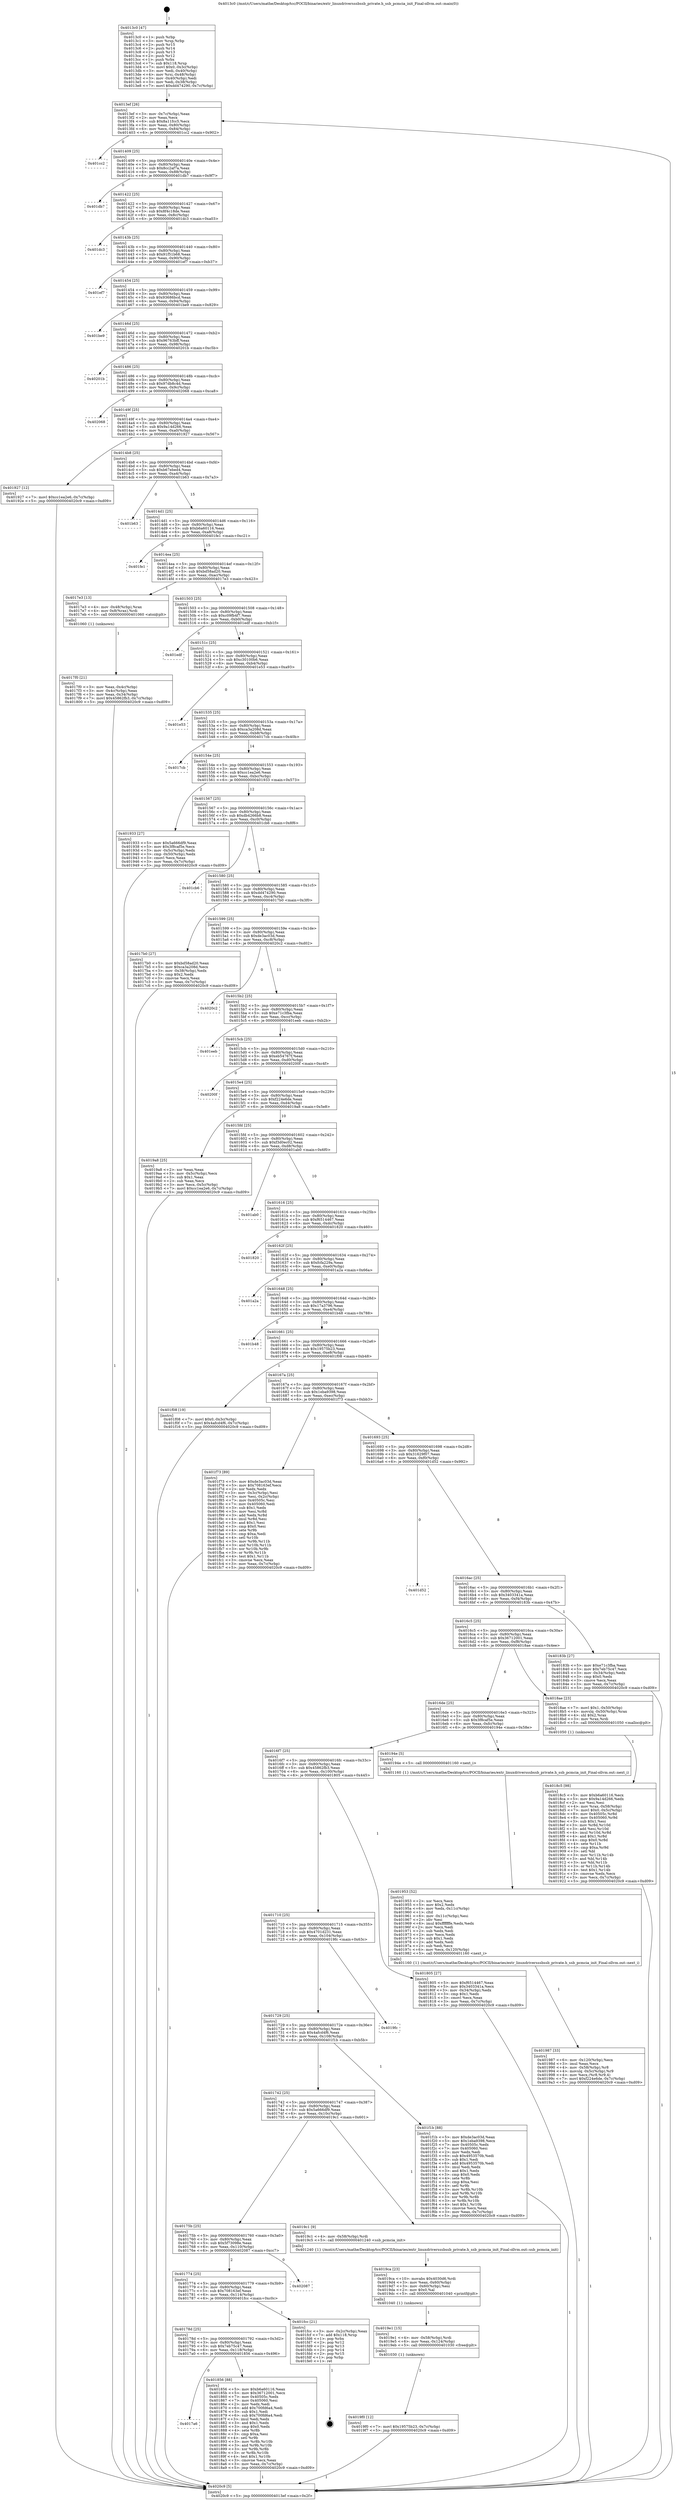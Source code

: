 digraph "0x4013c0" {
  label = "0x4013c0 (/mnt/c/Users/mathe/Desktop/tcc/POCII/binaries/extr_linuxdriversssbssb_private.h_ssb_pcmcia_init_Final-ollvm.out::main(0))"
  labelloc = "t"
  node[shape=record]

  Entry [label="",width=0.3,height=0.3,shape=circle,fillcolor=black,style=filled]
  "0x4013ef" [label="{
     0x4013ef [26]\l
     | [instrs]\l
     &nbsp;&nbsp;0x4013ef \<+3\>: mov -0x7c(%rbp),%eax\l
     &nbsp;&nbsp;0x4013f2 \<+2\>: mov %eax,%ecx\l
     &nbsp;&nbsp;0x4013f4 \<+6\>: sub $0x8a11fcc5,%ecx\l
     &nbsp;&nbsp;0x4013fa \<+3\>: mov %eax,-0x80(%rbp)\l
     &nbsp;&nbsp;0x4013fd \<+6\>: mov %ecx,-0x84(%rbp)\l
     &nbsp;&nbsp;0x401403 \<+6\>: je 0000000000401cc2 \<main+0x902\>\l
  }"]
  "0x401cc2" [label="{
     0x401cc2\l
  }", style=dashed]
  "0x401409" [label="{
     0x401409 [25]\l
     | [instrs]\l
     &nbsp;&nbsp;0x401409 \<+5\>: jmp 000000000040140e \<main+0x4e\>\l
     &nbsp;&nbsp;0x40140e \<+3\>: mov -0x80(%rbp),%eax\l
     &nbsp;&nbsp;0x401411 \<+5\>: sub $0x8cc2af7a,%eax\l
     &nbsp;&nbsp;0x401416 \<+6\>: mov %eax,-0x88(%rbp)\l
     &nbsp;&nbsp;0x40141c \<+6\>: je 0000000000401db7 \<main+0x9f7\>\l
  }"]
  Exit [label="",width=0.3,height=0.3,shape=circle,fillcolor=black,style=filled,peripheries=2]
  "0x401db7" [label="{
     0x401db7\l
  }", style=dashed]
  "0x401422" [label="{
     0x401422 [25]\l
     | [instrs]\l
     &nbsp;&nbsp;0x401422 \<+5\>: jmp 0000000000401427 \<main+0x67\>\l
     &nbsp;&nbsp;0x401427 \<+3\>: mov -0x80(%rbp),%eax\l
     &nbsp;&nbsp;0x40142a \<+5\>: sub $0x8f4c18de,%eax\l
     &nbsp;&nbsp;0x40142f \<+6\>: mov %eax,-0x8c(%rbp)\l
     &nbsp;&nbsp;0x401435 \<+6\>: je 0000000000401dc3 \<main+0xa03\>\l
  }"]
  "0x4019f0" [label="{
     0x4019f0 [12]\l
     | [instrs]\l
     &nbsp;&nbsp;0x4019f0 \<+7\>: movl $0x19575b23,-0x7c(%rbp)\l
     &nbsp;&nbsp;0x4019f7 \<+5\>: jmp 00000000004020c9 \<main+0xd09\>\l
  }"]
  "0x401dc3" [label="{
     0x401dc3\l
  }", style=dashed]
  "0x40143b" [label="{
     0x40143b [25]\l
     | [instrs]\l
     &nbsp;&nbsp;0x40143b \<+5\>: jmp 0000000000401440 \<main+0x80\>\l
     &nbsp;&nbsp;0x401440 \<+3\>: mov -0x80(%rbp),%eax\l
     &nbsp;&nbsp;0x401443 \<+5\>: sub $0x91f51b68,%eax\l
     &nbsp;&nbsp;0x401448 \<+6\>: mov %eax,-0x90(%rbp)\l
     &nbsp;&nbsp;0x40144e \<+6\>: je 0000000000401ef7 \<main+0xb37\>\l
  }"]
  "0x4019e1" [label="{
     0x4019e1 [15]\l
     | [instrs]\l
     &nbsp;&nbsp;0x4019e1 \<+4\>: mov -0x58(%rbp),%rdi\l
     &nbsp;&nbsp;0x4019e5 \<+6\>: mov %eax,-0x124(%rbp)\l
     &nbsp;&nbsp;0x4019eb \<+5\>: call 0000000000401030 \<free@plt\>\l
     | [calls]\l
     &nbsp;&nbsp;0x401030 \{1\} (unknown)\l
  }"]
  "0x401ef7" [label="{
     0x401ef7\l
  }", style=dashed]
  "0x401454" [label="{
     0x401454 [25]\l
     | [instrs]\l
     &nbsp;&nbsp;0x401454 \<+5\>: jmp 0000000000401459 \<main+0x99\>\l
     &nbsp;&nbsp;0x401459 \<+3\>: mov -0x80(%rbp),%eax\l
     &nbsp;&nbsp;0x40145c \<+5\>: sub $0x93686bcd,%eax\l
     &nbsp;&nbsp;0x401461 \<+6\>: mov %eax,-0x94(%rbp)\l
     &nbsp;&nbsp;0x401467 \<+6\>: je 0000000000401be9 \<main+0x829\>\l
  }"]
  "0x4019ca" [label="{
     0x4019ca [23]\l
     | [instrs]\l
     &nbsp;&nbsp;0x4019ca \<+10\>: movabs $0x4030d6,%rdi\l
     &nbsp;&nbsp;0x4019d4 \<+3\>: mov %eax,-0x60(%rbp)\l
     &nbsp;&nbsp;0x4019d7 \<+3\>: mov -0x60(%rbp),%esi\l
     &nbsp;&nbsp;0x4019da \<+2\>: mov $0x0,%al\l
     &nbsp;&nbsp;0x4019dc \<+5\>: call 0000000000401040 \<printf@plt\>\l
     | [calls]\l
     &nbsp;&nbsp;0x401040 \{1\} (unknown)\l
  }"]
  "0x401be9" [label="{
     0x401be9\l
  }", style=dashed]
  "0x40146d" [label="{
     0x40146d [25]\l
     | [instrs]\l
     &nbsp;&nbsp;0x40146d \<+5\>: jmp 0000000000401472 \<main+0xb2\>\l
     &nbsp;&nbsp;0x401472 \<+3\>: mov -0x80(%rbp),%eax\l
     &nbsp;&nbsp;0x401475 \<+5\>: sub $0x96763bff,%eax\l
     &nbsp;&nbsp;0x40147a \<+6\>: mov %eax,-0x98(%rbp)\l
     &nbsp;&nbsp;0x401480 \<+6\>: je 000000000040201b \<main+0xc5b\>\l
  }"]
  "0x401987" [label="{
     0x401987 [33]\l
     | [instrs]\l
     &nbsp;&nbsp;0x401987 \<+6\>: mov -0x120(%rbp),%ecx\l
     &nbsp;&nbsp;0x40198d \<+3\>: imul %eax,%ecx\l
     &nbsp;&nbsp;0x401990 \<+4\>: mov -0x58(%rbp),%r8\l
     &nbsp;&nbsp;0x401994 \<+4\>: movslq -0x5c(%rbp),%r9\l
     &nbsp;&nbsp;0x401998 \<+4\>: mov %ecx,(%r8,%r9,4)\l
     &nbsp;&nbsp;0x40199c \<+7\>: movl $0xf224e6de,-0x7c(%rbp)\l
     &nbsp;&nbsp;0x4019a3 \<+5\>: jmp 00000000004020c9 \<main+0xd09\>\l
  }"]
  "0x40201b" [label="{
     0x40201b\l
  }", style=dashed]
  "0x401486" [label="{
     0x401486 [25]\l
     | [instrs]\l
     &nbsp;&nbsp;0x401486 \<+5\>: jmp 000000000040148b \<main+0xcb\>\l
     &nbsp;&nbsp;0x40148b \<+3\>: mov -0x80(%rbp),%eax\l
     &nbsp;&nbsp;0x40148e \<+5\>: sub $0x97db8c4d,%eax\l
     &nbsp;&nbsp;0x401493 \<+6\>: mov %eax,-0x9c(%rbp)\l
     &nbsp;&nbsp;0x401499 \<+6\>: je 0000000000402068 \<main+0xca8\>\l
  }"]
  "0x401953" [label="{
     0x401953 [52]\l
     | [instrs]\l
     &nbsp;&nbsp;0x401953 \<+2\>: xor %ecx,%ecx\l
     &nbsp;&nbsp;0x401955 \<+5\>: mov $0x2,%edx\l
     &nbsp;&nbsp;0x40195a \<+6\>: mov %edx,-0x11c(%rbp)\l
     &nbsp;&nbsp;0x401960 \<+1\>: cltd\l
     &nbsp;&nbsp;0x401961 \<+6\>: mov -0x11c(%rbp),%esi\l
     &nbsp;&nbsp;0x401967 \<+2\>: idiv %esi\l
     &nbsp;&nbsp;0x401969 \<+6\>: imul $0xfffffffe,%edx,%edx\l
     &nbsp;&nbsp;0x40196f \<+2\>: mov %ecx,%edi\l
     &nbsp;&nbsp;0x401971 \<+2\>: sub %edx,%edi\l
     &nbsp;&nbsp;0x401973 \<+2\>: mov %ecx,%edx\l
     &nbsp;&nbsp;0x401975 \<+3\>: sub $0x1,%edx\l
     &nbsp;&nbsp;0x401978 \<+2\>: add %edx,%edi\l
     &nbsp;&nbsp;0x40197a \<+2\>: sub %edi,%ecx\l
     &nbsp;&nbsp;0x40197c \<+6\>: mov %ecx,-0x120(%rbp)\l
     &nbsp;&nbsp;0x401982 \<+5\>: call 0000000000401160 \<next_i\>\l
     | [calls]\l
     &nbsp;&nbsp;0x401160 \{1\} (/mnt/c/Users/mathe/Desktop/tcc/POCII/binaries/extr_linuxdriversssbssb_private.h_ssb_pcmcia_init_Final-ollvm.out::next_i)\l
  }"]
  "0x402068" [label="{
     0x402068\l
  }", style=dashed]
  "0x40149f" [label="{
     0x40149f [25]\l
     | [instrs]\l
     &nbsp;&nbsp;0x40149f \<+5\>: jmp 00000000004014a4 \<main+0xe4\>\l
     &nbsp;&nbsp;0x4014a4 \<+3\>: mov -0x80(%rbp),%eax\l
     &nbsp;&nbsp;0x4014a7 \<+5\>: sub $0x9a14d266,%eax\l
     &nbsp;&nbsp;0x4014ac \<+6\>: mov %eax,-0xa0(%rbp)\l
     &nbsp;&nbsp;0x4014b2 \<+6\>: je 0000000000401927 \<main+0x567\>\l
  }"]
  "0x4018c5" [label="{
     0x4018c5 [98]\l
     | [instrs]\l
     &nbsp;&nbsp;0x4018c5 \<+5\>: mov $0xb6a60116,%ecx\l
     &nbsp;&nbsp;0x4018ca \<+5\>: mov $0x9a14d266,%edx\l
     &nbsp;&nbsp;0x4018cf \<+2\>: xor %esi,%esi\l
     &nbsp;&nbsp;0x4018d1 \<+4\>: mov %rax,-0x58(%rbp)\l
     &nbsp;&nbsp;0x4018d5 \<+7\>: movl $0x0,-0x5c(%rbp)\l
     &nbsp;&nbsp;0x4018dc \<+8\>: mov 0x40505c,%r8d\l
     &nbsp;&nbsp;0x4018e4 \<+8\>: mov 0x405060,%r9d\l
     &nbsp;&nbsp;0x4018ec \<+3\>: sub $0x1,%esi\l
     &nbsp;&nbsp;0x4018ef \<+3\>: mov %r8d,%r10d\l
     &nbsp;&nbsp;0x4018f2 \<+3\>: add %esi,%r10d\l
     &nbsp;&nbsp;0x4018f5 \<+4\>: imul %r10d,%r8d\l
     &nbsp;&nbsp;0x4018f9 \<+4\>: and $0x1,%r8d\l
     &nbsp;&nbsp;0x4018fd \<+4\>: cmp $0x0,%r8d\l
     &nbsp;&nbsp;0x401901 \<+4\>: sete %r11b\l
     &nbsp;&nbsp;0x401905 \<+4\>: cmp $0xa,%r9d\l
     &nbsp;&nbsp;0x401909 \<+3\>: setl %bl\l
     &nbsp;&nbsp;0x40190c \<+3\>: mov %r11b,%r14b\l
     &nbsp;&nbsp;0x40190f \<+3\>: and %bl,%r14b\l
     &nbsp;&nbsp;0x401912 \<+3\>: xor %bl,%r11b\l
     &nbsp;&nbsp;0x401915 \<+3\>: or %r11b,%r14b\l
     &nbsp;&nbsp;0x401918 \<+4\>: test $0x1,%r14b\l
     &nbsp;&nbsp;0x40191c \<+3\>: cmovne %edx,%ecx\l
     &nbsp;&nbsp;0x40191f \<+3\>: mov %ecx,-0x7c(%rbp)\l
     &nbsp;&nbsp;0x401922 \<+5\>: jmp 00000000004020c9 \<main+0xd09\>\l
  }"]
  "0x401927" [label="{
     0x401927 [12]\l
     | [instrs]\l
     &nbsp;&nbsp;0x401927 \<+7\>: movl $0xcc1ea2e6,-0x7c(%rbp)\l
     &nbsp;&nbsp;0x40192e \<+5\>: jmp 00000000004020c9 \<main+0xd09\>\l
  }"]
  "0x4014b8" [label="{
     0x4014b8 [25]\l
     | [instrs]\l
     &nbsp;&nbsp;0x4014b8 \<+5\>: jmp 00000000004014bd \<main+0xfd\>\l
     &nbsp;&nbsp;0x4014bd \<+3\>: mov -0x80(%rbp),%eax\l
     &nbsp;&nbsp;0x4014c0 \<+5\>: sub $0xb67ebed4,%eax\l
     &nbsp;&nbsp;0x4014c5 \<+6\>: mov %eax,-0xa4(%rbp)\l
     &nbsp;&nbsp;0x4014cb \<+6\>: je 0000000000401b63 \<main+0x7a3\>\l
  }"]
  "0x4017a6" [label="{
     0x4017a6\l
  }", style=dashed]
  "0x401b63" [label="{
     0x401b63\l
  }", style=dashed]
  "0x4014d1" [label="{
     0x4014d1 [25]\l
     | [instrs]\l
     &nbsp;&nbsp;0x4014d1 \<+5\>: jmp 00000000004014d6 \<main+0x116\>\l
     &nbsp;&nbsp;0x4014d6 \<+3\>: mov -0x80(%rbp),%eax\l
     &nbsp;&nbsp;0x4014d9 \<+5\>: sub $0xb6a60116,%eax\l
     &nbsp;&nbsp;0x4014de \<+6\>: mov %eax,-0xa8(%rbp)\l
     &nbsp;&nbsp;0x4014e4 \<+6\>: je 0000000000401fe1 \<main+0xc21\>\l
  }"]
  "0x401856" [label="{
     0x401856 [88]\l
     | [instrs]\l
     &nbsp;&nbsp;0x401856 \<+5\>: mov $0xb6a60116,%eax\l
     &nbsp;&nbsp;0x40185b \<+5\>: mov $0x36712001,%ecx\l
     &nbsp;&nbsp;0x401860 \<+7\>: mov 0x40505c,%edx\l
     &nbsp;&nbsp;0x401867 \<+7\>: mov 0x405060,%esi\l
     &nbsp;&nbsp;0x40186e \<+2\>: mov %edx,%edi\l
     &nbsp;&nbsp;0x401870 \<+6\>: add $0x700fd6a4,%edi\l
     &nbsp;&nbsp;0x401876 \<+3\>: sub $0x1,%edi\l
     &nbsp;&nbsp;0x401879 \<+6\>: sub $0x700fd6a4,%edi\l
     &nbsp;&nbsp;0x40187f \<+3\>: imul %edi,%edx\l
     &nbsp;&nbsp;0x401882 \<+3\>: and $0x1,%edx\l
     &nbsp;&nbsp;0x401885 \<+3\>: cmp $0x0,%edx\l
     &nbsp;&nbsp;0x401888 \<+4\>: sete %r8b\l
     &nbsp;&nbsp;0x40188c \<+3\>: cmp $0xa,%esi\l
     &nbsp;&nbsp;0x40188f \<+4\>: setl %r9b\l
     &nbsp;&nbsp;0x401893 \<+3\>: mov %r8b,%r10b\l
     &nbsp;&nbsp;0x401896 \<+3\>: and %r9b,%r10b\l
     &nbsp;&nbsp;0x401899 \<+3\>: xor %r9b,%r8b\l
     &nbsp;&nbsp;0x40189c \<+3\>: or %r8b,%r10b\l
     &nbsp;&nbsp;0x40189f \<+4\>: test $0x1,%r10b\l
     &nbsp;&nbsp;0x4018a3 \<+3\>: cmovne %ecx,%eax\l
     &nbsp;&nbsp;0x4018a6 \<+3\>: mov %eax,-0x7c(%rbp)\l
     &nbsp;&nbsp;0x4018a9 \<+5\>: jmp 00000000004020c9 \<main+0xd09\>\l
  }"]
  "0x401fe1" [label="{
     0x401fe1\l
  }", style=dashed]
  "0x4014ea" [label="{
     0x4014ea [25]\l
     | [instrs]\l
     &nbsp;&nbsp;0x4014ea \<+5\>: jmp 00000000004014ef \<main+0x12f\>\l
     &nbsp;&nbsp;0x4014ef \<+3\>: mov -0x80(%rbp),%eax\l
     &nbsp;&nbsp;0x4014f2 \<+5\>: sub $0xbd58ad20,%eax\l
     &nbsp;&nbsp;0x4014f7 \<+6\>: mov %eax,-0xac(%rbp)\l
     &nbsp;&nbsp;0x4014fd \<+6\>: je 00000000004017e3 \<main+0x423\>\l
  }"]
  "0x40178d" [label="{
     0x40178d [25]\l
     | [instrs]\l
     &nbsp;&nbsp;0x40178d \<+5\>: jmp 0000000000401792 \<main+0x3d2\>\l
     &nbsp;&nbsp;0x401792 \<+3\>: mov -0x80(%rbp),%eax\l
     &nbsp;&nbsp;0x401795 \<+5\>: sub $0x7eb75c47,%eax\l
     &nbsp;&nbsp;0x40179a \<+6\>: mov %eax,-0x118(%rbp)\l
     &nbsp;&nbsp;0x4017a0 \<+6\>: je 0000000000401856 \<main+0x496\>\l
  }"]
  "0x4017e3" [label="{
     0x4017e3 [13]\l
     | [instrs]\l
     &nbsp;&nbsp;0x4017e3 \<+4\>: mov -0x48(%rbp),%rax\l
     &nbsp;&nbsp;0x4017e7 \<+4\>: mov 0x8(%rax),%rdi\l
     &nbsp;&nbsp;0x4017eb \<+5\>: call 0000000000401060 \<atoi@plt\>\l
     | [calls]\l
     &nbsp;&nbsp;0x401060 \{1\} (unknown)\l
  }"]
  "0x401503" [label="{
     0x401503 [25]\l
     | [instrs]\l
     &nbsp;&nbsp;0x401503 \<+5\>: jmp 0000000000401508 \<main+0x148\>\l
     &nbsp;&nbsp;0x401508 \<+3\>: mov -0x80(%rbp),%eax\l
     &nbsp;&nbsp;0x40150b \<+5\>: sub $0xc09fb4f7,%eax\l
     &nbsp;&nbsp;0x401510 \<+6\>: mov %eax,-0xb0(%rbp)\l
     &nbsp;&nbsp;0x401516 \<+6\>: je 0000000000401edf \<main+0xb1f\>\l
  }"]
  "0x401fcc" [label="{
     0x401fcc [21]\l
     | [instrs]\l
     &nbsp;&nbsp;0x401fcc \<+3\>: mov -0x2c(%rbp),%eax\l
     &nbsp;&nbsp;0x401fcf \<+7\>: add $0x118,%rsp\l
     &nbsp;&nbsp;0x401fd6 \<+1\>: pop %rbx\l
     &nbsp;&nbsp;0x401fd7 \<+2\>: pop %r12\l
     &nbsp;&nbsp;0x401fd9 \<+2\>: pop %r13\l
     &nbsp;&nbsp;0x401fdb \<+2\>: pop %r14\l
     &nbsp;&nbsp;0x401fdd \<+2\>: pop %r15\l
     &nbsp;&nbsp;0x401fdf \<+1\>: pop %rbp\l
     &nbsp;&nbsp;0x401fe0 \<+1\>: ret\l
  }"]
  "0x401edf" [label="{
     0x401edf\l
  }", style=dashed]
  "0x40151c" [label="{
     0x40151c [25]\l
     | [instrs]\l
     &nbsp;&nbsp;0x40151c \<+5\>: jmp 0000000000401521 \<main+0x161\>\l
     &nbsp;&nbsp;0x401521 \<+3\>: mov -0x80(%rbp),%eax\l
     &nbsp;&nbsp;0x401524 \<+5\>: sub $0xc30100b6,%eax\l
     &nbsp;&nbsp;0x401529 \<+6\>: mov %eax,-0xb4(%rbp)\l
     &nbsp;&nbsp;0x40152f \<+6\>: je 0000000000401e53 \<main+0xa93\>\l
  }"]
  "0x401774" [label="{
     0x401774 [25]\l
     | [instrs]\l
     &nbsp;&nbsp;0x401774 \<+5\>: jmp 0000000000401779 \<main+0x3b9\>\l
     &nbsp;&nbsp;0x401779 \<+3\>: mov -0x80(%rbp),%eax\l
     &nbsp;&nbsp;0x40177c \<+5\>: sub $0x708163ef,%eax\l
     &nbsp;&nbsp;0x401781 \<+6\>: mov %eax,-0x114(%rbp)\l
     &nbsp;&nbsp;0x401787 \<+6\>: je 0000000000401fcc \<main+0xc0c\>\l
  }"]
  "0x401e53" [label="{
     0x401e53\l
  }", style=dashed]
  "0x401535" [label="{
     0x401535 [25]\l
     | [instrs]\l
     &nbsp;&nbsp;0x401535 \<+5\>: jmp 000000000040153a \<main+0x17a\>\l
     &nbsp;&nbsp;0x40153a \<+3\>: mov -0x80(%rbp),%eax\l
     &nbsp;&nbsp;0x40153d \<+5\>: sub $0xca3a208d,%eax\l
     &nbsp;&nbsp;0x401542 \<+6\>: mov %eax,-0xb8(%rbp)\l
     &nbsp;&nbsp;0x401548 \<+6\>: je 00000000004017cb \<main+0x40b\>\l
  }"]
  "0x402087" [label="{
     0x402087\l
  }", style=dashed]
  "0x4017cb" [label="{
     0x4017cb\l
  }", style=dashed]
  "0x40154e" [label="{
     0x40154e [25]\l
     | [instrs]\l
     &nbsp;&nbsp;0x40154e \<+5\>: jmp 0000000000401553 \<main+0x193\>\l
     &nbsp;&nbsp;0x401553 \<+3\>: mov -0x80(%rbp),%eax\l
     &nbsp;&nbsp;0x401556 \<+5\>: sub $0xcc1ea2e6,%eax\l
     &nbsp;&nbsp;0x40155b \<+6\>: mov %eax,-0xbc(%rbp)\l
     &nbsp;&nbsp;0x401561 \<+6\>: je 0000000000401933 \<main+0x573\>\l
  }"]
  "0x40175b" [label="{
     0x40175b [25]\l
     | [instrs]\l
     &nbsp;&nbsp;0x40175b \<+5\>: jmp 0000000000401760 \<main+0x3a0\>\l
     &nbsp;&nbsp;0x401760 \<+3\>: mov -0x80(%rbp),%eax\l
     &nbsp;&nbsp;0x401763 \<+5\>: sub $0x5f73098e,%eax\l
     &nbsp;&nbsp;0x401768 \<+6\>: mov %eax,-0x110(%rbp)\l
     &nbsp;&nbsp;0x40176e \<+6\>: je 0000000000402087 \<main+0xcc7\>\l
  }"]
  "0x401933" [label="{
     0x401933 [27]\l
     | [instrs]\l
     &nbsp;&nbsp;0x401933 \<+5\>: mov $0x5a666df9,%eax\l
     &nbsp;&nbsp;0x401938 \<+5\>: mov $0x3f8caf5e,%ecx\l
     &nbsp;&nbsp;0x40193d \<+3\>: mov -0x5c(%rbp),%edx\l
     &nbsp;&nbsp;0x401940 \<+3\>: cmp -0x50(%rbp),%edx\l
     &nbsp;&nbsp;0x401943 \<+3\>: cmovl %ecx,%eax\l
     &nbsp;&nbsp;0x401946 \<+3\>: mov %eax,-0x7c(%rbp)\l
     &nbsp;&nbsp;0x401949 \<+5\>: jmp 00000000004020c9 \<main+0xd09\>\l
  }"]
  "0x401567" [label="{
     0x401567 [25]\l
     | [instrs]\l
     &nbsp;&nbsp;0x401567 \<+5\>: jmp 000000000040156c \<main+0x1ac\>\l
     &nbsp;&nbsp;0x40156c \<+3\>: mov -0x80(%rbp),%eax\l
     &nbsp;&nbsp;0x40156f \<+5\>: sub $0xdb4266b8,%eax\l
     &nbsp;&nbsp;0x401574 \<+6\>: mov %eax,-0xc0(%rbp)\l
     &nbsp;&nbsp;0x40157a \<+6\>: je 0000000000401cb6 \<main+0x8f6\>\l
  }"]
  "0x4019c1" [label="{
     0x4019c1 [9]\l
     | [instrs]\l
     &nbsp;&nbsp;0x4019c1 \<+4\>: mov -0x58(%rbp),%rdi\l
     &nbsp;&nbsp;0x4019c5 \<+5\>: call 0000000000401240 \<ssb_pcmcia_init\>\l
     | [calls]\l
     &nbsp;&nbsp;0x401240 \{1\} (/mnt/c/Users/mathe/Desktop/tcc/POCII/binaries/extr_linuxdriversssbssb_private.h_ssb_pcmcia_init_Final-ollvm.out::ssb_pcmcia_init)\l
  }"]
  "0x401cb6" [label="{
     0x401cb6\l
  }", style=dashed]
  "0x401580" [label="{
     0x401580 [25]\l
     | [instrs]\l
     &nbsp;&nbsp;0x401580 \<+5\>: jmp 0000000000401585 \<main+0x1c5\>\l
     &nbsp;&nbsp;0x401585 \<+3\>: mov -0x80(%rbp),%eax\l
     &nbsp;&nbsp;0x401588 \<+5\>: sub $0xdd474290,%eax\l
     &nbsp;&nbsp;0x40158d \<+6\>: mov %eax,-0xc4(%rbp)\l
     &nbsp;&nbsp;0x401593 \<+6\>: je 00000000004017b0 \<main+0x3f0\>\l
  }"]
  "0x401742" [label="{
     0x401742 [25]\l
     | [instrs]\l
     &nbsp;&nbsp;0x401742 \<+5\>: jmp 0000000000401747 \<main+0x387\>\l
     &nbsp;&nbsp;0x401747 \<+3\>: mov -0x80(%rbp),%eax\l
     &nbsp;&nbsp;0x40174a \<+5\>: sub $0x5a666df9,%eax\l
     &nbsp;&nbsp;0x40174f \<+6\>: mov %eax,-0x10c(%rbp)\l
     &nbsp;&nbsp;0x401755 \<+6\>: je 00000000004019c1 \<main+0x601\>\l
  }"]
  "0x4017b0" [label="{
     0x4017b0 [27]\l
     | [instrs]\l
     &nbsp;&nbsp;0x4017b0 \<+5\>: mov $0xbd58ad20,%eax\l
     &nbsp;&nbsp;0x4017b5 \<+5\>: mov $0xca3a208d,%ecx\l
     &nbsp;&nbsp;0x4017ba \<+3\>: mov -0x38(%rbp),%edx\l
     &nbsp;&nbsp;0x4017bd \<+3\>: cmp $0x2,%edx\l
     &nbsp;&nbsp;0x4017c0 \<+3\>: cmovne %ecx,%eax\l
     &nbsp;&nbsp;0x4017c3 \<+3\>: mov %eax,-0x7c(%rbp)\l
     &nbsp;&nbsp;0x4017c6 \<+5\>: jmp 00000000004020c9 \<main+0xd09\>\l
  }"]
  "0x401599" [label="{
     0x401599 [25]\l
     | [instrs]\l
     &nbsp;&nbsp;0x401599 \<+5\>: jmp 000000000040159e \<main+0x1de\>\l
     &nbsp;&nbsp;0x40159e \<+3\>: mov -0x80(%rbp),%eax\l
     &nbsp;&nbsp;0x4015a1 \<+5\>: sub $0xde3ac03d,%eax\l
     &nbsp;&nbsp;0x4015a6 \<+6\>: mov %eax,-0xc8(%rbp)\l
     &nbsp;&nbsp;0x4015ac \<+6\>: je 00000000004020c2 \<main+0xd02\>\l
  }"]
  "0x4020c9" [label="{
     0x4020c9 [5]\l
     | [instrs]\l
     &nbsp;&nbsp;0x4020c9 \<+5\>: jmp 00000000004013ef \<main+0x2f\>\l
  }"]
  "0x4013c0" [label="{
     0x4013c0 [47]\l
     | [instrs]\l
     &nbsp;&nbsp;0x4013c0 \<+1\>: push %rbp\l
     &nbsp;&nbsp;0x4013c1 \<+3\>: mov %rsp,%rbp\l
     &nbsp;&nbsp;0x4013c4 \<+2\>: push %r15\l
     &nbsp;&nbsp;0x4013c6 \<+2\>: push %r14\l
     &nbsp;&nbsp;0x4013c8 \<+2\>: push %r13\l
     &nbsp;&nbsp;0x4013ca \<+2\>: push %r12\l
     &nbsp;&nbsp;0x4013cc \<+1\>: push %rbx\l
     &nbsp;&nbsp;0x4013cd \<+7\>: sub $0x118,%rsp\l
     &nbsp;&nbsp;0x4013d4 \<+7\>: movl $0x0,-0x3c(%rbp)\l
     &nbsp;&nbsp;0x4013db \<+3\>: mov %edi,-0x40(%rbp)\l
     &nbsp;&nbsp;0x4013de \<+4\>: mov %rsi,-0x48(%rbp)\l
     &nbsp;&nbsp;0x4013e2 \<+3\>: mov -0x40(%rbp),%edi\l
     &nbsp;&nbsp;0x4013e5 \<+3\>: mov %edi,-0x38(%rbp)\l
     &nbsp;&nbsp;0x4013e8 \<+7\>: movl $0xdd474290,-0x7c(%rbp)\l
  }"]
  "0x4017f0" [label="{
     0x4017f0 [21]\l
     | [instrs]\l
     &nbsp;&nbsp;0x4017f0 \<+3\>: mov %eax,-0x4c(%rbp)\l
     &nbsp;&nbsp;0x4017f3 \<+3\>: mov -0x4c(%rbp),%eax\l
     &nbsp;&nbsp;0x4017f6 \<+3\>: mov %eax,-0x34(%rbp)\l
     &nbsp;&nbsp;0x4017f9 \<+7\>: movl $0x45862fb3,-0x7c(%rbp)\l
     &nbsp;&nbsp;0x401800 \<+5\>: jmp 00000000004020c9 \<main+0xd09\>\l
  }"]
  "0x401f1b" [label="{
     0x401f1b [88]\l
     | [instrs]\l
     &nbsp;&nbsp;0x401f1b \<+5\>: mov $0xde3ac03d,%eax\l
     &nbsp;&nbsp;0x401f20 \<+5\>: mov $0x1eba9398,%ecx\l
     &nbsp;&nbsp;0x401f25 \<+7\>: mov 0x40505c,%edx\l
     &nbsp;&nbsp;0x401f2c \<+7\>: mov 0x405060,%esi\l
     &nbsp;&nbsp;0x401f33 \<+2\>: mov %edx,%edi\l
     &nbsp;&nbsp;0x401f35 \<+6\>: sub $0x4953570b,%edi\l
     &nbsp;&nbsp;0x401f3b \<+3\>: sub $0x1,%edi\l
     &nbsp;&nbsp;0x401f3e \<+6\>: add $0x4953570b,%edi\l
     &nbsp;&nbsp;0x401f44 \<+3\>: imul %edi,%edx\l
     &nbsp;&nbsp;0x401f47 \<+3\>: and $0x1,%edx\l
     &nbsp;&nbsp;0x401f4a \<+3\>: cmp $0x0,%edx\l
     &nbsp;&nbsp;0x401f4d \<+4\>: sete %r8b\l
     &nbsp;&nbsp;0x401f51 \<+3\>: cmp $0xa,%esi\l
     &nbsp;&nbsp;0x401f54 \<+4\>: setl %r9b\l
     &nbsp;&nbsp;0x401f58 \<+3\>: mov %r8b,%r10b\l
     &nbsp;&nbsp;0x401f5b \<+3\>: and %r9b,%r10b\l
     &nbsp;&nbsp;0x401f5e \<+3\>: xor %r9b,%r8b\l
     &nbsp;&nbsp;0x401f61 \<+3\>: or %r8b,%r10b\l
     &nbsp;&nbsp;0x401f64 \<+4\>: test $0x1,%r10b\l
     &nbsp;&nbsp;0x401f68 \<+3\>: cmovne %ecx,%eax\l
     &nbsp;&nbsp;0x401f6b \<+3\>: mov %eax,-0x7c(%rbp)\l
     &nbsp;&nbsp;0x401f6e \<+5\>: jmp 00000000004020c9 \<main+0xd09\>\l
  }"]
  "0x4020c2" [label="{
     0x4020c2\l
  }", style=dashed]
  "0x4015b2" [label="{
     0x4015b2 [25]\l
     | [instrs]\l
     &nbsp;&nbsp;0x4015b2 \<+5\>: jmp 00000000004015b7 \<main+0x1f7\>\l
     &nbsp;&nbsp;0x4015b7 \<+3\>: mov -0x80(%rbp),%eax\l
     &nbsp;&nbsp;0x4015ba \<+5\>: sub $0xe71c3fba,%eax\l
     &nbsp;&nbsp;0x4015bf \<+6\>: mov %eax,-0xcc(%rbp)\l
     &nbsp;&nbsp;0x4015c5 \<+6\>: je 0000000000401eeb \<main+0xb2b\>\l
  }"]
  "0x401729" [label="{
     0x401729 [25]\l
     | [instrs]\l
     &nbsp;&nbsp;0x401729 \<+5\>: jmp 000000000040172e \<main+0x36e\>\l
     &nbsp;&nbsp;0x40172e \<+3\>: mov -0x80(%rbp),%eax\l
     &nbsp;&nbsp;0x401731 \<+5\>: sub $0x4afcd4f6,%eax\l
     &nbsp;&nbsp;0x401736 \<+6\>: mov %eax,-0x108(%rbp)\l
     &nbsp;&nbsp;0x40173c \<+6\>: je 0000000000401f1b \<main+0xb5b\>\l
  }"]
  "0x401eeb" [label="{
     0x401eeb\l
  }", style=dashed]
  "0x4015cb" [label="{
     0x4015cb [25]\l
     | [instrs]\l
     &nbsp;&nbsp;0x4015cb \<+5\>: jmp 00000000004015d0 \<main+0x210\>\l
     &nbsp;&nbsp;0x4015d0 \<+3\>: mov -0x80(%rbp),%eax\l
     &nbsp;&nbsp;0x4015d3 \<+5\>: sub $0xeb54767f,%eax\l
     &nbsp;&nbsp;0x4015d8 \<+6\>: mov %eax,-0xd0(%rbp)\l
     &nbsp;&nbsp;0x4015de \<+6\>: je 000000000040200f \<main+0xc4f\>\l
  }"]
  "0x4019fc" [label="{
     0x4019fc\l
  }", style=dashed]
  "0x40200f" [label="{
     0x40200f\l
  }", style=dashed]
  "0x4015e4" [label="{
     0x4015e4 [25]\l
     | [instrs]\l
     &nbsp;&nbsp;0x4015e4 \<+5\>: jmp 00000000004015e9 \<main+0x229\>\l
     &nbsp;&nbsp;0x4015e9 \<+3\>: mov -0x80(%rbp),%eax\l
     &nbsp;&nbsp;0x4015ec \<+5\>: sub $0xf224e6de,%eax\l
     &nbsp;&nbsp;0x4015f1 \<+6\>: mov %eax,-0xd4(%rbp)\l
     &nbsp;&nbsp;0x4015f7 \<+6\>: je 00000000004019a8 \<main+0x5e8\>\l
  }"]
  "0x401710" [label="{
     0x401710 [25]\l
     | [instrs]\l
     &nbsp;&nbsp;0x401710 \<+5\>: jmp 0000000000401715 \<main+0x355\>\l
     &nbsp;&nbsp;0x401715 \<+3\>: mov -0x80(%rbp),%eax\l
     &nbsp;&nbsp;0x401718 \<+5\>: sub $0x4701d231,%eax\l
     &nbsp;&nbsp;0x40171d \<+6\>: mov %eax,-0x104(%rbp)\l
     &nbsp;&nbsp;0x401723 \<+6\>: je 00000000004019fc \<main+0x63c\>\l
  }"]
  "0x4019a8" [label="{
     0x4019a8 [25]\l
     | [instrs]\l
     &nbsp;&nbsp;0x4019a8 \<+2\>: xor %eax,%eax\l
     &nbsp;&nbsp;0x4019aa \<+3\>: mov -0x5c(%rbp),%ecx\l
     &nbsp;&nbsp;0x4019ad \<+3\>: sub $0x1,%eax\l
     &nbsp;&nbsp;0x4019b0 \<+2\>: sub %eax,%ecx\l
     &nbsp;&nbsp;0x4019b2 \<+3\>: mov %ecx,-0x5c(%rbp)\l
     &nbsp;&nbsp;0x4019b5 \<+7\>: movl $0xcc1ea2e6,-0x7c(%rbp)\l
     &nbsp;&nbsp;0x4019bc \<+5\>: jmp 00000000004020c9 \<main+0xd09\>\l
  }"]
  "0x4015fd" [label="{
     0x4015fd [25]\l
     | [instrs]\l
     &nbsp;&nbsp;0x4015fd \<+5\>: jmp 0000000000401602 \<main+0x242\>\l
     &nbsp;&nbsp;0x401602 \<+3\>: mov -0x80(%rbp),%eax\l
     &nbsp;&nbsp;0x401605 \<+5\>: sub $0xf3d0ec02,%eax\l
     &nbsp;&nbsp;0x40160a \<+6\>: mov %eax,-0xd8(%rbp)\l
     &nbsp;&nbsp;0x401610 \<+6\>: je 0000000000401ab0 \<main+0x6f0\>\l
  }"]
  "0x401805" [label="{
     0x401805 [27]\l
     | [instrs]\l
     &nbsp;&nbsp;0x401805 \<+5\>: mov $0xf6514467,%eax\l
     &nbsp;&nbsp;0x40180a \<+5\>: mov $0x3403341a,%ecx\l
     &nbsp;&nbsp;0x40180f \<+3\>: mov -0x34(%rbp),%edx\l
     &nbsp;&nbsp;0x401812 \<+3\>: cmp $0x1,%edx\l
     &nbsp;&nbsp;0x401815 \<+3\>: cmovl %ecx,%eax\l
     &nbsp;&nbsp;0x401818 \<+3\>: mov %eax,-0x7c(%rbp)\l
     &nbsp;&nbsp;0x40181b \<+5\>: jmp 00000000004020c9 \<main+0xd09\>\l
  }"]
  "0x401ab0" [label="{
     0x401ab0\l
  }", style=dashed]
  "0x401616" [label="{
     0x401616 [25]\l
     | [instrs]\l
     &nbsp;&nbsp;0x401616 \<+5\>: jmp 000000000040161b \<main+0x25b\>\l
     &nbsp;&nbsp;0x40161b \<+3\>: mov -0x80(%rbp),%eax\l
     &nbsp;&nbsp;0x40161e \<+5\>: sub $0xf6514467,%eax\l
     &nbsp;&nbsp;0x401623 \<+6\>: mov %eax,-0xdc(%rbp)\l
     &nbsp;&nbsp;0x401629 \<+6\>: je 0000000000401820 \<main+0x460\>\l
  }"]
  "0x4016f7" [label="{
     0x4016f7 [25]\l
     | [instrs]\l
     &nbsp;&nbsp;0x4016f7 \<+5\>: jmp 00000000004016fc \<main+0x33c\>\l
     &nbsp;&nbsp;0x4016fc \<+3\>: mov -0x80(%rbp),%eax\l
     &nbsp;&nbsp;0x4016ff \<+5\>: sub $0x45862fb3,%eax\l
     &nbsp;&nbsp;0x401704 \<+6\>: mov %eax,-0x100(%rbp)\l
     &nbsp;&nbsp;0x40170a \<+6\>: je 0000000000401805 \<main+0x445\>\l
  }"]
  "0x401820" [label="{
     0x401820\l
  }", style=dashed]
  "0x40162f" [label="{
     0x40162f [25]\l
     | [instrs]\l
     &nbsp;&nbsp;0x40162f \<+5\>: jmp 0000000000401634 \<main+0x274\>\l
     &nbsp;&nbsp;0x401634 \<+3\>: mov -0x80(%rbp),%eax\l
     &nbsp;&nbsp;0x401637 \<+5\>: sub $0xfcfa229a,%eax\l
     &nbsp;&nbsp;0x40163c \<+6\>: mov %eax,-0xe0(%rbp)\l
     &nbsp;&nbsp;0x401642 \<+6\>: je 0000000000401a2a \<main+0x66a\>\l
  }"]
  "0x40194e" [label="{
     0x40194e [5]\l
     | [instrs]\l
     &nbsp;&nbsp;0x40194e \<+5\>: call 0000000000401160 \<next_i\>\l
     | [calls]\l
     &nbsp;&nbsp;0x401160 \{1\} (/mnt/c/Users/mathe/Desktop/tcc/POCII/binaries/extr_linuxdriversssbssb_private.h_ssb_pcmcia_init_Final-ollvm.out::next_i)\l
  }"]
  "0x401a2a" [label="{
     0x401a2a\l
  }", style=dashed]
  "0x401648" [label="{
     0x401648 [25]\l
     | [instrs]\l
     &nbsp;&nbsp;0x401648 \<+5\>: jmp 000000000040164d \<main+0x28d\>\l
     &nbsp;&nbsp;0x40164d \<+3\>: mov -0x80(%rbp),%eax\l
     &nbsp;&nbsp;0x401650 \<+5\>: sub $0x17a3796,%eax\l
     &nbsp;&nbsp;0x401655 \<+6\>: mov %eax,-0xe4(%rbp)\l
     &nbsp;&nbsp;0x40165b \<+6\>: je 0000000000401b48 \<main+0x788\>\l
  }"]
  "0x4016de" [label="{
     0x4016de [25]\l
     | [instrs]\l
     &nbsp;&nbsp;0x4016de \<+5\>: jmp 00000000004016e3 \<main+0x323\>\l
     &nbsp;&nbsp;0x4016e3 \<+3\>: mov -0x80(%rbp),%eax\l
     &nbsp;&nbsp;0x4016e6 \<+5\>: sub $0x3f8caf5e,%eax\l
     &nbsp;&nbsp;0x4016eb \<+6\>: mov %eax,-0xfc(%rbp)\l
     &nbsp;&nbsp;0x4016f1 \<+6\>: je 000000000040194e \<main+0x58e\>\l
  }"]
  "0x401b48" [label="{
     0x401b48\l
  }", style=dashed]
  "0x401661" [label="{
     0x401661 [25]\l
     | [instrs]\l
     &nbsp;&nbsp;0x401661 \<+5\>: jmp 0000000000401666 \<main+0x2a6\>\l
     &nbsp;&nbsp;0x401666 \<+3\>: mov -0x80(%rbp),%eax\l
     &nbsp;&nbsp;0x401669 \<+5\>: sub $0x19575b23,%eax\l
     &nbsp;&nbsp;0x40166e \<+6\>: mov %eax,-0xe8(%rbp)\l
     &nbsp;&nbsp;0x401674 \<+6\>: je 0000000000401f08 \<main+0xb48\>\l
  }"]
  "0x4018ae" [label="{
     0x4018ae [23]\l
     | [instrs]\l
     &nbsp;&nbsp;0x4018ae \<+7\>: movl $0x1,-0x50(%rbp)\l
     &nbsp;&nbsp;0x4018b5 \<+4\>: movslq -0x50(%rbp),%rax\l
     &nbsp;&nbsp;0x4018b9 \<+4\>: shl $0x2,%rax\l
     &nbsp;&nbsp;0x4018bd \<+3\>: mov %rax,%rdi\l
     &nbsp;&nbsp;0x4018c0 \<+5\>: call 0000000000401050 \<malloc@plt\>\l
     | [calls]\l
     &nbsp;&nbsp;0x401050 \{1\} (unknown)\l
  }"]
  "0x401f08" [label="{
     0x401f08 [19]\l
     | [instrs]\l
     &nbsp;&nbsp;0x401f08 \<+7\>: movl $0x0,-0x3c(%rbp)\l
     &nbsp;&nbsp;0x401f0f \<+7\>: movl $0x4afcd4f6,-0x7c(%rbp)\l
     &nbsp;&nbsp;0x401f16 \<+5\>: jmp 00000000004020c9 \<main+0xd09\>\l
  }"]
  "0x40167a" [label="{
     0x40167a [25]\l
     | [instrs]\l
     &nbsp;&nbsp;0x40167a \<+5\>: jmp 000000000040167f \<main+0x2bf\>\l
     &nbsp;&nbsp;0x40167f \<+3\>: mov -0x80(%rbp),%eax\l
     &nbsp;&nbsp;0x401682 \<+5\>: sub $0x1eba9398,%eax\l
     &nbsp;&nbsp;0x401687 \<+6\>: mov %eax,-0xec(%rbp)\l
     &nbsp;&nbsp;0x40168d \<+6\>: je 0000000000401f73 \<main+0xbb3\>\l
  }"]
  "0x4016c5" [label="{
     0x4016c5 [25]\l
     | [instrs]\l
     &nbsp;&nbsp;0x4016c5 \<+5\>: jmp 00000000004016ca \<main+0x30a\>\l
     &nbsp;&nbsp;0x4016ca \<+3\>: mov -0x80(%rbp),%eax\l
     &nbsp;&nbsp;0x4016cd \<+5\>: sub $0x36712001,%eax\l
     &nbsp;&nbsp;0x4016d2 \<+6\>: mov %eax,-0xf8(%rbp)\l
     &nbsp;&nbsp;0x4016d8 \<+6\>: je 00000000004018ae \<main+0x4ee\>\l
  }"]
  "0x401f73" [label="{
     0x401f73 [89]\l
     | [instrs]\l
     &nbsp;&nbsp;0x401f73 \<+5\>: mov $0xde3ac03d,%eax\l
     &nbsp;&nbsp;0x401f78 \<+5\>: mov $0x708163ef,%ecx\l
     &nbsp;&nbsp;0x401f7d \<+2\>: xor %edx,%edx\l
     &nbsp;&nbsp;0x401f7f \<+3\>: mov -0x3c(%rbp),%esi\l
     &nbsp;&nbsp;0x401f82 \<+3\>: mov %esi,-0x2c(%rbp)\l
     &nbsp;&nbsp;0x401f85 \<+7\>: mov 0x40505c,%esi\l
     &nbsp;&nbsp;0x401f8c \<+7\>: mov 0x405060,%edi\l
     &nbsp;&nbsp;0x401f93 \<+3\>: sub $0x1,%edx\l
     &nbsp;&nbsp;0x401f96 \<+3\>: mov %esi,%r8d\l
     &nbsp;&nbsp;0x401f99 \<+3\>: add %edx,%r8d\l
     &nbsp;&nbsp;0x401f9c \<+4\>: imul %r8d,%esi\l
     &nbsp;&nbsp;0x401fa0 \<+3\>: and $0x1,%esi\l
     &nbsp;&nbsp;0x401fa3 \<+3\>: cmp $0x0,%esi\l
     &nbsp;&nbsp;0x401fa6 \<+4\>: sete %r9b\l
     &nbsp;&nbsp;0x401faa \<+3\>: cmp $0xa,%edi\l
     &nbsp;&nbsp;0x401fad \<+4\>: setl %r10b\l
     &nbsp;&nbsp;0x401fb1 \<+3\>: mov %r9b,%r11b\l
     &nbsp;&nbsp;0x401fb4 \<+3\>: and %r10b,%r11b\l
     &nbsp;&nbsp;0x401fb7 \<+3\>: xor %r10b,%r9b\l
     &nbsp;&nbsp;0x401fba \<+3\>: or %r9b,%r11b\l
     &nbsp;&nbsp;0x401fbd \<+4\>: test $0x1,%r11b\l
     &nbsp;&nbsp;0x401fc1 \<+3\>: cmovne %ecx,%eax\l
     &nbsp;&nbsp;0x401fc4 \<+3\>: mov %eax,-0x7c(%rbp)\l
     &nbsp;&nbsp;0x401fc7 \<+5\>: jmp 00000000004020c9 \<main+0xd09\>\l
  }"]
  "0x401693" [label="{
     0x401693 [25]\l
     | [instrs]\l
     &nbsp;&nbsp;0x401693 \<+5\>: jmp 0000000000401698 \<main+0x2d8\>\l
     &nbsp;&nbsp;0x401698 \<+3\>: mov -0x80(%rbp),%eax\l
     &nbsp;&nbsp;0x40169b \<+5\>: sub $0x31629f07,%eax\l
     &nbsp;&nbsp;0x4016a0 \<+6\>: mov %eax,-0xf0(%rbp)\l
     &nbsp;&nbsp;0x4016a6 \<+6\>: je 0000000000401d52 \<main+0x992\>\l
  }"]
  "0x40183b" [label="{
     0x40183b [27]\l
     | [instrs]\l
     &nbsp;&nbsp;0x40183b \<+5\>: mov $0xe71c3fba,%eax\l
     &nbsp;&nbsp;0x401840 \<+5\>: mov $0x7eb75c47,%ecx\l
     &nbsp;&nbsp;0x401845 \<+3\>: mov -0x34(%rbp),%edx\l
     &nbsp;&nbsp;0x401848 \<+3\>: cmp $0x0,%edx\l
     &nbsp;&nbsp;0x40184b \<+3\>: cmove %ecx,%eax\l
     &nbsp;&nbsp;0x40184e \<+3\>: mov %eax,-0x7c(%rbp)\l
     &nbsp;&nbsp;0x401851 \<+5\>: jmp 00000000004020c9 \<main+0xd09\>\l
  }"]
  "0x401d52" [label="{
     0x401d52\l
  }", style=dashed]
  "0x4016ac" [label="{
     0x4016ac [25]\l
     | [instrs]\l
     &nbsp;&nbsp;0x4016ac \<+5\>: jmp 00000000004016b1 \<main+0x2f1\>\l
     &nbsp;&nbsp;0x4016b1 \<+3\>: mov -0x80(%rbp),%eax\l
     &nbsp;&nbsp;0x4016b4 \<+5\>: sub $0x3403341a,%eax\l
     &nbsp;&nbsp;0x4016b9 \<+6\>: mov %eax,-0xf4(%rbp)\l
     &nbsp;&nbsp;0x4016bf \<+6\>: je 000000000040183b \<main+0x47b\>\l
  }"]
  Entry -> "0x4013c0" [label=" 1"]
  "0x4013ef" -> "0x401cc2" [label=" 0"]
  "0x4013ef" -> "0x401409" [label=" 16"]
  "0x401fcc" -> Exit [label=" 1"]
  "0x401409" -> "0x401db7" [label=" 0"]
  "0x401409" -> "0x401422" [label=" 16"]
  "0x401f73" -> "0x4020c9" [label=" 1"]
  "0x401422" -> "0x401dc3" [label=" 0"]
  "0x401422" -> "0x40143b" [label=" 16"]
  "0x401f1b" -> "0x4020c9" [label=" 1"]
  "0x40143b" -> "0x401ef7" [label=" 0"]
  "0x40143b" -> "0x401454" [label=" 16"]
  "0x401f08" -> "0x4020c9" [label=" 1"]
  "0x401454" -> "0x401be9" [label=" 0"]
  "0x401454" -> "0x40146d" [label=" 16"]
  "0x4019f0" -> "0x4020c9" [label=" 1"]
  "0x40146d" -> "0x40201b" [label=" 0"]
  "0x40146d" -> "0x401486" [label=" 16"]
  "0x4019e1" -> "0x4019f0" [label=" 1"]
  "0x401486" -> "0x402068" [label=" 0"]
  "0x401486" -> "0x40149f" [label=" 16"]
  "0x4019ca" -> "0x4019e1" [label=" 1"]
  "0x40149f" -> "0x401927" [label=" 1"]
  "0x40149f" -> "0x4014b8" [label=" 15"]
  "0x4019c1" -> "0x4019ca" [label=" 1"]
  "0x4014b8" -> "0x401b63" [label=" 0"]
  "0x4014b8" -> "0x4014d1" [label=" 15"]
  "0x4019a8" -> "0x4020c9" [label=" 1"]
  "0x4014d1" -> "0x401fe1" [label=" 0"]
  "0x4014d1" -> "0x4014ea" [label=" 15"]
  "0x401987" -> "0x4020c9" [label=" 1"]
  "0x4014ea" -> "0x4017e3" [label=" 1"]
  "0x4014ea" -> "0x401503" [label=" 14"]
  "0x40194e" -> "0x401953" [label=" 1"]
  "0x401503" -> "0x401edf" [label=" 0"]
  "0x401503" -> "0x40151c" [label=" 14"]
  "0x401933" -> "0x4020c9" [label=" 2"]
  "0x40151c" -> "0x401e53" [label=" 0"]
  "0x40151c" -> "0x401535" [label=" 14"]
  "0x4018c5" -> "0x4020c9" [label=" 1"]
  "0x401535" -> "0x4017cb" [label=" 0"]
  "0x401535" -> "0x40154e" [label=" 14"]
  "0x4018ae" -> "0x4018c5" [label=" 1"]
  "0x40154e" -> "0x401933" [label=" 2"]
  "0x40154e" -> "0x401567" [label=" 12"]
  "0x40178d" -> "0x4017a6" [label=" 0"]
  "0x401567" -> "0x401cb6" [label=" 0"]
  "0x401567" -> "0x401580" [label=" 12"]
  "0x40178d" -> "0x401856" [label=" 1"]
  "0x401580" -> "0x4017b0" [label=" 1"]
  "0x401580" -> "0x401599" [label=" 11"]
  "0x4017b0" -> "0x4020c9" [label=" 1"]
  "0x4013c0" -> "0x4013ef" [label=" 1"]
  "0x4020c9" -> "0x4013ef" [label=" 15"]
  "0x4017e3" -> "0x4017f0" [label=" 1"]
  "0x4017f0" -> "0x4020c9" [label=" 1"]
  "0x401774" -> "0x40178d" [label=" 1"]
  "0x401599" -> "0x4020c2" [label=" 0"]
  "0x401599" -> "0x4015b2" [label=" 11"]
  "0x401774" -> "0x401fcc" [label=" 1"]
  "0x4015b2" -> "0x401eeb" [label=" 0"]
  "0x4015b2" -> "0x4015cb" [label=" 11"]
  "0x40175b" -> "0x401774" [label=" 2"]
  "0x4015cb" -> "0x40200f" [label=" 0"]
  "0x4015cb" -> "0x4015e4" [label=" 11"]
  "0x40175b" -> "0x402087" [label=" 0"]
  "0x4015e4" -> "0x4019a8" [label=" 1"]
  "0x4015e4" -> "0x4015fd" [label=" 10"]
  "0x401742" -> "0x40175b" [label=" 2"]
  "0x4015fd" -> "0x401ab0" [label=" 0"]
  "0x4015fd" -> "0x401616" [label=" 10"]
  "0x401742" -> "0x4019c1" [label=" 1"]
  "0x401616" -> "0x401820" [label=" 0"]
  "0x401616" -> "0x40162f" [label=" 10"]
  "0x401729" -> "0x401742" [label=" 3"]
  "0x40162f" -> "0x401a2a" [label=" 0"]
  "0x40162f" -> "0x401648" [label=" 10"]
  "0x401729" -> "0x401f1b" [label=" 1"]
  "0x401648" -> "0x401b48" [label=" 0"]
  "0x401648" -> "0x401661" [label=" 10"]
  "0x401710" -> "0x401729" [label=" 4"]
  "0x401661" -> "0x401f08" [label=" 1"]
  "0x401661" -> "0x40167a" [label=" 9"]
  "0x401710" -> "0x4019fc" [label=" 0"]
  "0x40167a" -> "0x401f73" [label=" 1"]
  "0x40167a" -> "0x401693" [label=" 8"]
  "0x40183b" -> "0x4020c9" [label=" 1"]
  "0x401693" -> "0x401d52" [label=" 0"]
  "0x401693" -> "0x4016ac" [label=" 8"]
  "0x401805" -> "0x4020c9" [label=" 1"]
  "0x4016ac" -> "0x40183b" [label=" 1"]
  "0x4016ac" -> "0x4016c5" [label=" 7"]
  "0x401856" -> "0x4020c9" [label=" 1"]
  "0x4016c5" -> "0x4018ae" [label=" 1"]
  "0x4016c5" -> "0x4016de" [label=" 6"]
  "0x401927" -> "0x4020c9" [label=" 1"]
  "0x4016de" -> "0x40194e" [label=" 1"]
  "0x4016de" -> "0x4016f7" [label=" 5"]
  "0x401953" -> "0x401987" [label=" 1"]
  "0x4016f7" -> "0x401805" [label=" 1"]
  "0x4016f7" -> "0x401710" [label=" 4"]
}
